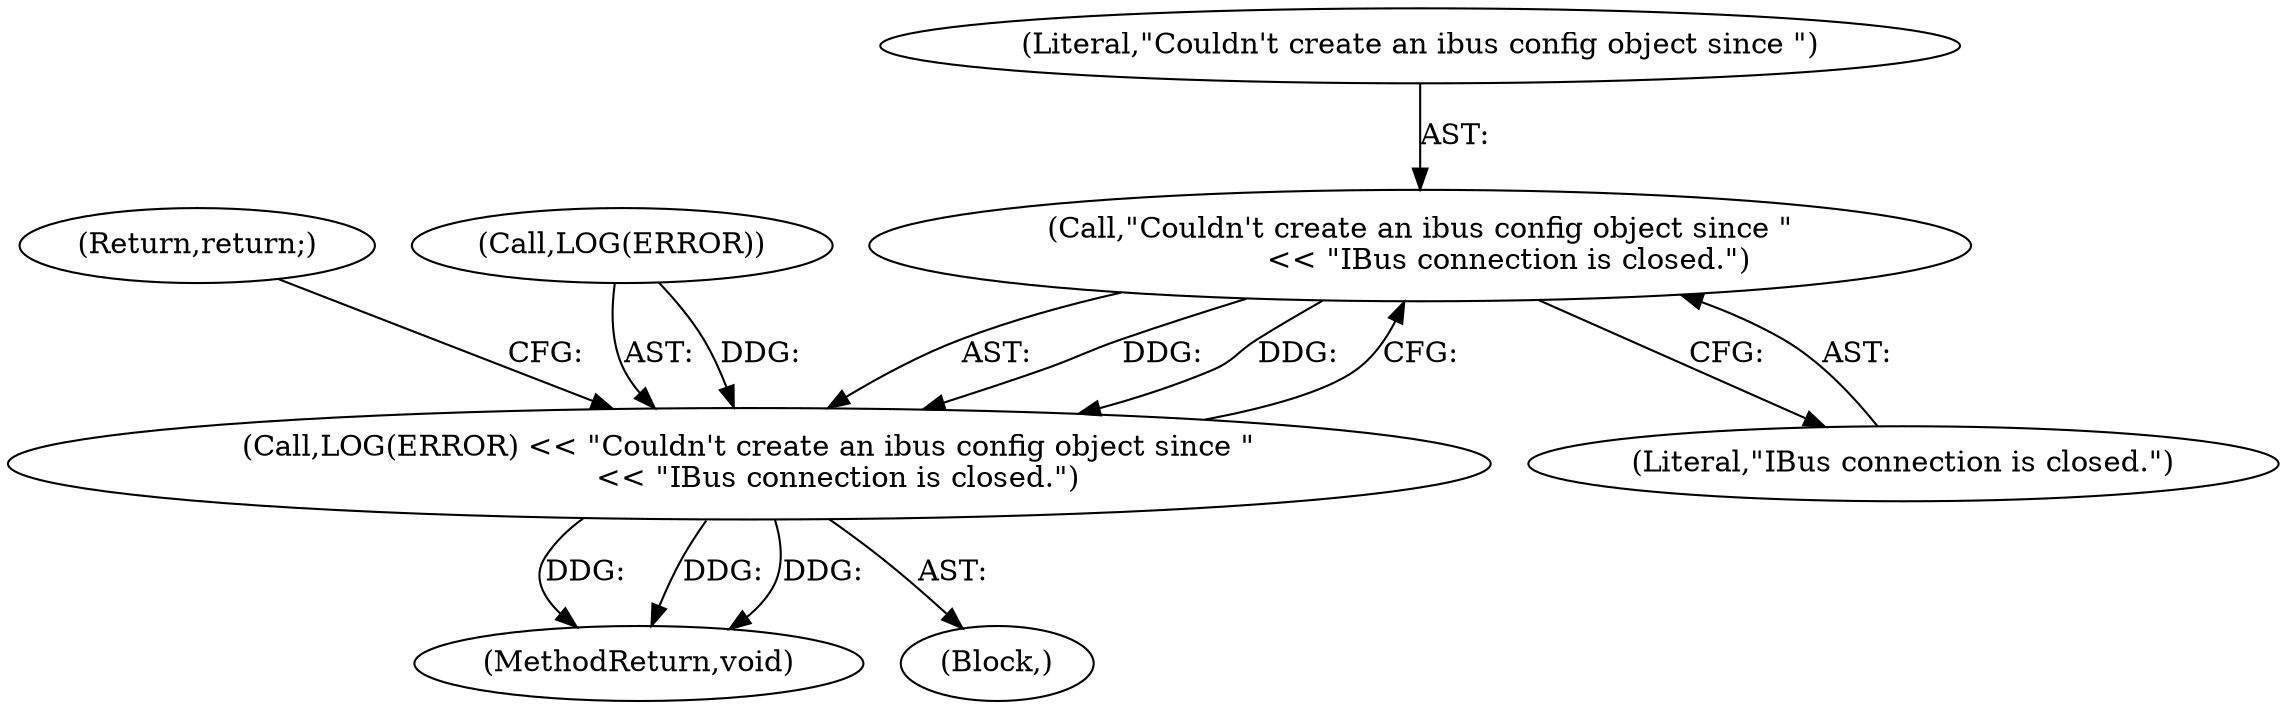 digraph "0_Chrome_dc7b094a338c6c521f918f478e993f0f74bbea0d_67@API" {
"1000141" [label="(Call,\"Couldn't create an ibus config object since \"\n                   << \"IBus connection is closed.\")"];
"1000138" [label="(Call,LOG(ERROR) << \"Couldn't create an ibus config object since \"\n                   << \"IBus connection is closed.\")"];
"1000144" [label="(Return,return;)"];
"1000143" [label="(Literal,\"IBus connection is closed.\")"];
"1000166" [label="(MethodReturn,void)"];
"1000137" [label="(Block,)"];
"1000142" [label="(Literal,\"Couldn't create an ibus config object since \")"];
"1000139" [label="(Call,LOG(ERROR))"];
"1000141" [label="(Call,\"Couldn't create an ibus config object since \"\n                   << \"IBus connection is closed.\")"];
"1000138" [label="(Call,LOG(ERROR) << \"Couldn't create an ibus config object since \"\n                   << \"IBus connection is closed.\")"];
"1000141" -> "1000138"  [label="AST: "];
"1000141" -> "1000143"  [label="CFG: "];
"1000142" -> "1000141"  [label="AST: "];
"1000143" -> "1000141"  [label="AST: "];
"1000138" -> "1000141"  [label="CFG: "];
"1000141" -> "1000138"  [label="DDG: "];
"1000141" -> "1000138"  [label="DDG: "];
"1000138" -> "1000137"  [label="AST: "];
"1000139" -> "1000138"  [label="AST: "];
"1000144" -> "1000138"  [label="CFG: "];
"1000138" -> "1000166"  [label="DDG: "];
"1000138" -> "1000166"  [label="DDG: "];
"1000138" -> "1000166"  [label="DDG: "];
"1000139" -> "1000138"  [label="DDG: "];
}
